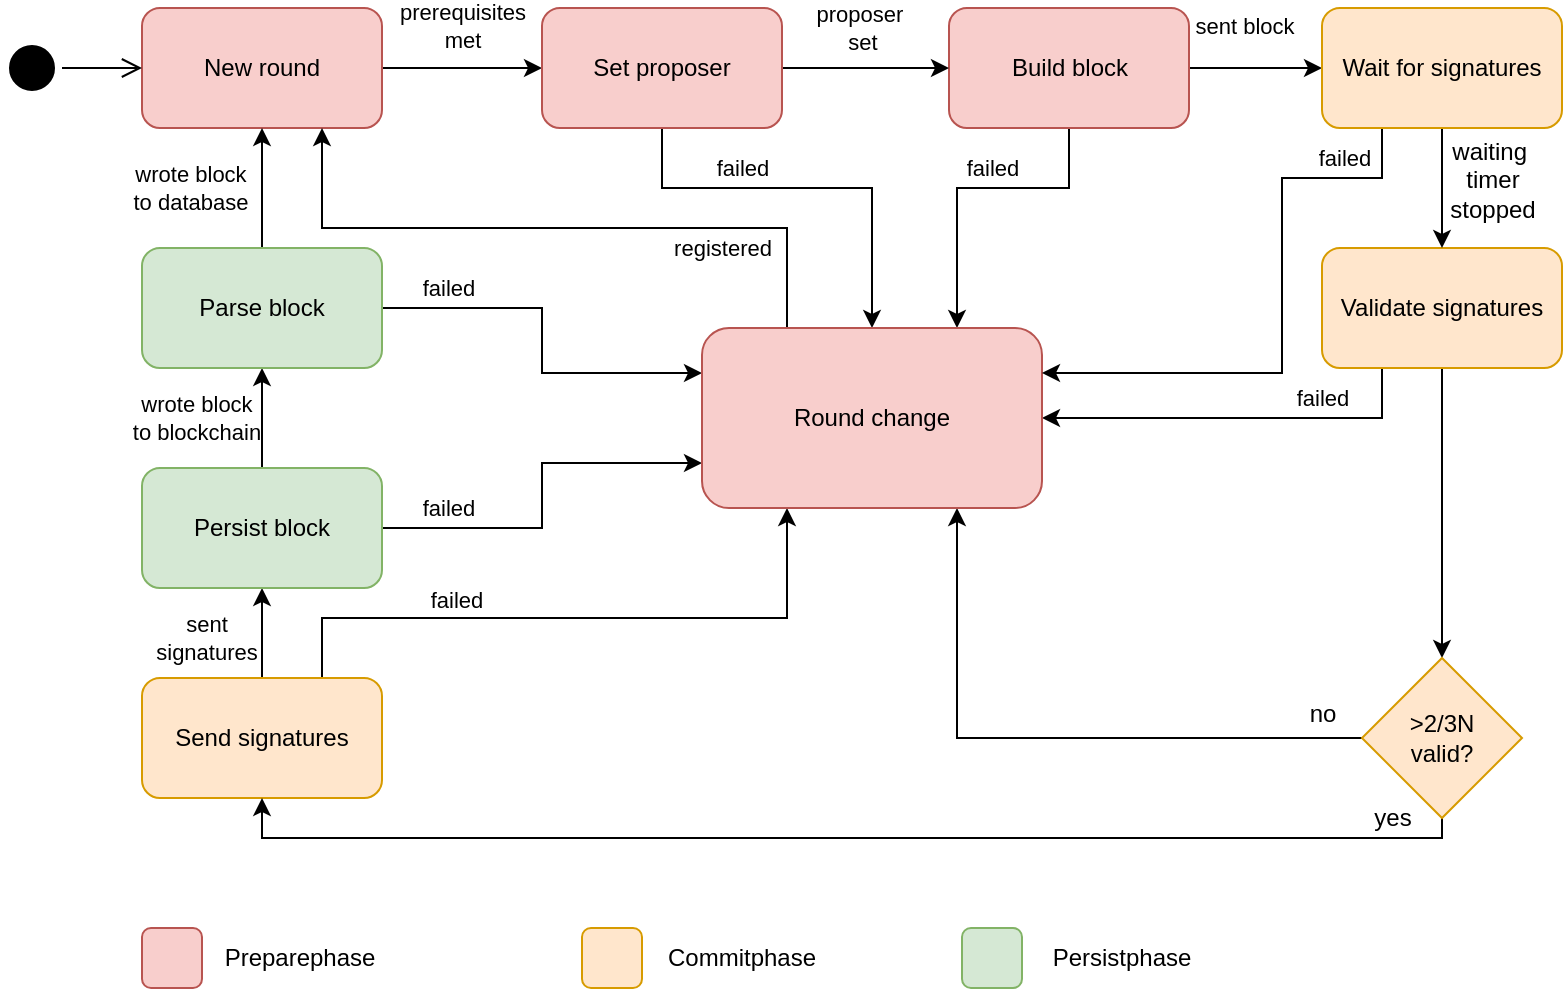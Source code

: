 <mxfile version="20.3.0" type="device"><diagram id="TG24ea2lMSy__KPiFOpt" name="Page-1"><mxGraphModel dx="1069" dy="643" grid="1" gridSize="10" guides="1" tooltips="1" connect="1" arrows="1" fold="1" page="1" pageScale="1" pageWidth="827" pageHeight="520" math="0" shadow="0"><root><mxCell id="0"/><mxCell id="1" parent="0"/><mxCell id="C-lVaV4RM1TJZUjSdMJg-53" style="edgeStyle=orthogonalEdgeStyle;rounded=0;orthogonalLoop=1;jettySize=auto;html=1;exitX=0.25;exitY=1;exitDx=0;exitDy=0;entryX=1;entryY=0.5;entryDx=0;entryDy=0;" parent="1" source="C-lVaV4RM1TJZUjSdMJg-2" target="C-lVaV4RM1TJZUjSdMJg-13" edge="1"><mxGeometry relative="1" as="geometry"><Array as="points"><mxPoint x="690" y="217"/></Array></mxGeometry></mxCell><mxCell id="57w1jY9QjkwX1Sj35wxV-5" value="&#10;&#10;&lt;span style=&quot;color: rgb(0, 0, 0); font-family: helvetica; font-size: 11px; font-style: normal; font-weight: 400; letter-spacing: normal; text-align: center; text-indent: 0px; text-transform: none; word-spacing: 0px; background-color: rgb(255, 255, 255); display: inline; float: none;&quot;&gt;failed&lt;/span&gt;&#10;&#10;" style="edgeLabel;html=1;align=center;verticalAlign=middle;resizable=0;points=[];labelBackgroundColor=none;" parent="C-lVaV4RM1TJZUjSdMJg-53" vertex="1" connectable="0"><mxGeometry x="-0.145" y="-2" relative="1" as="geometry"><mxPoint x="28" y="-8" as="offset"/></mxGeometry></mxCell><mxCell id="1nq190NLy6HF6OJCC-hj-21" style="edgeStyle=orthogonalEdgeStyle;rounded=0;orthogonalLoop=1;jettySize=auto;html=1;exitX=0.5;exitY=1;exitDx=0;exitDy=0;entryX=0.5;entryY=0;entryDx=0;entryDy=0;" parent="1" source="C-lVaV4RM1TJZUjSdMJg-2" target="C-lVaV4RM1TJZUjSdMJg-9" edge="1"><mxGeometry relative="1" as="geometry"/></mxCell><mxCell id="C-lVaV4RM1TJZUjSdMJg-2" value="Validate signatures" style="rounded=1;whiteSpace=wrap;html=1;fillColor=#ffe6cc;strokeColor=#d79b00;" parent="1" vertex="1"><mxGeometry x="660" y="132" width="120" height="60" as="geometry"/></mxCell><mxCell id="C-lVaV4RM1TJZUjSdMJg-24" style="edgeStyle=orthogonalEdgeStyle;rounded=0;orthogonalLoop=1;jettySize=auto;html=1;exitX=1;exitY=0.5;exitDx=0;exitDy=0;entryX=0;entryY=0.5;entryDx=0;entryDy=0;" parent="1" source="C-lVaV4RM1TJZUjSdMJg-3" target="1nq190NLy6HF6OJCC-hj-15" edge="1"><mxGeometry relative="1" as="geometry"><Array as="points"><mxPoint x="630" y="42"/><mxPoint x="630" y="42"/></Array></mxGeometry></mxCell><mxCell id="57w1jY9QjkwX1Sj35wxV-4" value="sent block" style="edgeLabel;html=1;align=center;verticalAlign=middle;resizable=0;points=[];labelBackgroundColor=none;" parent="C-lVaV4RM1TJZUjSdMJg-24" vertex="1" connectable="0"><mxGeometry x="-0.181" y="-1" relative="1" as="geometry"><mxPoint y="-22" as="offset"/></mxGeometry></mxCell><mxCell id="C-lVaV4RM1TJZUjSdMJg-55" style="edgeStyle=orthogonalEdgeStyle;rounded=0;orthogonalLoop=1;jettySize=auto;html=1;exitX=0.5;exitY=1;exitDx=0;exitDy=0;entryX=0.75;entryY=0;entryDx=0;entryDy=0;" parent="1" source="C-lVaV4RM1TJZUjSdMJg-3" target="C-lVaV4RM1TJZUjSdMJg-13" edge="1"><mxGeometry relative="1" as="geometry"><Array as="points"><mxPoint x="534" y="102"/><mxPoint x="478" y="102"/></Array></mxGeometry></mxCell><mxCell id="57w1jY9QjkwX1Sj35wxV-21" value="&#10;&#10;&lt;span style=&quot;color: rgb(0, 0, 0); font-family: helvetica; font-size: 11px; font-style: normal; font-weight: 400; letter-spacing: normal; text-align: center; text-indent: 0px; text-transform: none; word-spacing: 0px; background-color: rgb(255, 255, 255); display: inline; float: none;&quot;&gt;failed&lt;/span&gt;&#10;&#10;" style="edgeLabel;html=1;align=center;verticalAlign=middle;resizable=0;points=[];labelBackgroundColor=none;" parent="C-lVaV4RM1TJZUjSdMJg-55" vertex="1" connectable="0"><mxGeometry x="-0.092" y="-2" relative="1" as="geometry"><mxPoint x="2" y="-8" as="offset"/></mxGeometry></mxCell><mxCell id="C-lVaV4RM1TJZUjSdMJg-3" value="Build block" style="rounded=1;whiteSpace=wrap;html=1;fillColor=#f8cecc;strokeColor=#b85450;" parent="1" vertex="1"><mxGeometry x="473.5" y="12" width="120" height="60" as="geometry"/></mxCell><mxCell id="C-lVaV4RM1TJZUjSdMJg-21" style="edgeStyle=orthogonalEdgeStyle;rounded=0;orthogonalLoop=1;jettySize=auto;html=1;exitX=1;exitY=0.5;exitDx=0;exitDy=0;entryX=0;entryY=0.5;entryDx=0;entryDy=0;" parent="1" source="C-lVaV4RM1TJZUjSdMJg-4" target="C-lVaV4RM1TJZUjSdMJg-5" edge="1"><mxGeometry relative="1" as="geometry"/></mxCell><mxCell id="57w1jY9QjkwX1Sj35wxV-1" value="prerequisites&lt;br&gt;met" style="edgeLabel;html=1;align=center;verticalAlign=middle;resizable=0;points=[];" parent="C-lVaV4RM1TJZUjSdMJg-21" vertex="1" connectable="0"><mxGeometry x="0.296" relative="1" as="geometry"><mxPoint x="-12" y="-21" as="offset"/></mxGeometry></mxCell><mxCell id="C-lVaV4RM1TJZUjSdMJg-4" value="New round" style="rounded=1;whiteSpace=wrap;html=1;fillColor=#f8cecc;strokeColor=#b85450;" parent="1" vertex="1"><mxGeometry x="70" y="12" width="120" height="60" as="geometry"/></mxCell><mxCell id="C-lVaV4RM1TJZUjSdMJg-23" style="edgeStyle=orthogonalEdgeStyle;rounded=0;orthogonalLoop=1;jettySize=auto;html=1;exitX=1;exitY=0.5;exitDx=0;exitDy=0;" parent="1" source="C-lVaV4RM1TJZUjSdMJg-5" target="C-lVaV4RM1TJZUjSdMJg-3" edge="1"><mxGeometry relative="1" as="geometry"/></mxCell><mxCell id="57w1jY9QjkwX1Sj35wxV-2" value="proposer&amp;nbsp;&lt;br&gt;set" style="edgeLabel;html=1;align=center;verticalAlign=middle;resizable=0;points=[];" parent="C-lVaV4RM1TJZUjSdMJg-23" vertex="1" connectable="0"><mxGeometry x="0.174" relative="1" as="geometry"><mxPoint x="-9" y="-20" as="offset"/></mxGeometry></mxCell><mxCell id="C-lVaV4RM1TJZUjSdMJg-56" style="edgeStyle=orthogonalEdgeStyle;rounded=0;orthogonalLoop=1;jettySize=auto;html=1;exitX=0.5;exitY=1;exitDx=0;exitDy=0;entryX=0.5;entryY=0;entryDx=0;entryDy=0;" parent="1" source="C-lVaV4RM1TJZUjSdMJg-5" target="C-lVaV4RM1TJZUjSdMJg-13" edge="1"><mxGeometry relative="1" as="geometry"><Array as="points"><mxPoint x="330" y="102"/><mxPoint x="435" y="102"/></Array></mxGeometry></mxCell><mxCell id="57w1jY9QjkwX1Sj35wxV-20" value="failed" style="edgeLabel;html=1;align=center;verticalAlign=middle;resizable=0;points=[];" parent="C-lVaV4RM1TJZUjSdMJg-56" vertex="1" connectable="0"><mxGeometry x="-0.318" y="2" relative="1" as="geometry"><mxPoint y="-8" as="offset"/></mxGeometry></mxCell><mxCell id="C-lVaV4RM1TJZUjSdMJg-5" value="Set proposer" style="rounded=1;whiteSpace=wrap;html=1;fillColor=#f8cecc;strokeColor=#b85450;" parent="1" vertex="1"><mxGeometry x="270" y="12" width="120" height="60" as="geometry"/></mxCell><mxCell id="1nq190NLy6HF6OJCC-hj-25" style="edgeStyle=orthogonalEdgeStyle;rounded=0;orthogonalLoop=1;jettySize=auto;html=1;exitX=0.5;exitY=0;exitDx=0;exitDy=0;entryX=0.5;entryY=1;entryDx=0;entryDy=0;" parent="1" source="C-lVaV4RM1TJZUjSdMJg-7" target="C-lVaV4RM1TJZUjSdMJg-11" edge="1"><mxGeometry relative="1" as="geometry"/></mxCell><mxCell id="1nq190NLy6HF6OJCC-hj-27" style="edgeStyle=orthogonalEdgeStyle;rounded=0;orthogonalLoop=1;jettySize=auto;html=1;exitX=0.75;exitY=0;exitDx=0;exitDy=0;entryX=0.25;entryY=1;entryDx=0;entryDy=0;" parent="1" source="C-lVaV4RM1TJZUjSdMJg-7" target="C-lVaV4RM1TJZUjSdMJg-13" edge="1"><mxGeometry relative="1" as="geometry"><Array as="points"><mxPoint x="160" y="317"/><mxPoint x="393" y="317"/></Array></mxGeometry></mxCell><mxCell id="1nq190NLy6HF6OJCC-hj-30" value="&#10;&#10;&lt;span style=&quot;color: rgb(0, 0, 0); font-family: helvetica; font-size: 11px; font-style: normal; font-weight: 400; letter-spacing: normal; text-align: center; text-indent: 0px; text-transform: none; word-spacing: 0px; background-color: rgb(255, 255, 255); display: inline; float: none;&quot;&gt;failed&lt;/span&gt;&#10;&#10;" style="edgeLabel;html=1;align=center;verticalAlign=middle;resizable=0;points=[];labelBackgroundColor=none;" parent="1nq190NLy6HF6OJCC-hj-27" vertex="1" connectable="0"><mxGeometry x="-0.274" y="4" relative="1" as="geometry"><mxPoint x="-19" y="-5" as="offset"/></mxGeometry></mxCell><mxCell id="C-lVaV4RM1TJZUjSdMJg-7" value="Send signatures" style="rounded=1;whiteSpace=wrap;html=1;fillColor=#ffe6cc;strokeColor=#d79b00;" parent="1" vertex="1"><mxGeometry x="70" y="347" width="120" height="60" as="geometry"/></mxCell><mxCell id="1nq190NLy6HF6OJCC-hj-9" style="edgeStyle=orthogonalEdgeStyle;rounded=0;orthogonalLoop=1;jettySize=auto;html=1;exitX=0;exitY=0.5;exitDx=0;exitDy=0;entryX=0.75;entryY=1;entryDx=0;entryDy=0;" parent="1" source="C-lVaV4RM1TJZUjSdMJg-9" target="C-lVaV4RM1TJZUjSdMJg-13" edge="1"><mxGeometry relative="1" as="geometry"><mxPoint x="578.5" y="377" as="targetPoint"/></mxGeometry></mxCell><mxCell id="1nq190NLy6HF6OJCC-hj-19" style="edgeStyle=orthogonalEdgeStyle;rounded=0;orthogonalLoop=1;jettySize=auto;html=1;exitX=0.5;exitY=1;exitDx=0;exitDy=0;entryX=0.5;entryY=1;entryDx=0;entryDy=0;" parent="1" source="C-lVaV4RM1TJZUjSdMJg-9" target="C-lVaV4RM1TJZUjSdMJg-7" edge="1"><mxGeometry relative="1" as="geometry"><Array as="points"><mxPoint x="720" y="427"/><mxPoint x="130" y="427"/></Array><mxPoint x="375" y="377" as="targetPoint"/></mxGeometry></mxCell><mxCell id="C-lVaV4RM1TJZUjSdMJg-9" value="&amp;gt;2/3N&lt;br&gt;valid?" style="rhombus;whiteSpace=wrap;html=1;fillColor=#ffe6cc;strokeColor=#d79b00;" parent="1" vertex="1"><mxGeometry x="680" y="337" width="80" height="80" as="geometry"/></mxCell><mxCell id="C-lVaV4RM1TJZUjSdMJg-34" style="edgeStyle=orthogonalEdgeStyle;rounded=0;orthogonalLoop=1;jettySize=auto;html=1;exitX=0.5;exitY=0;exitDx=0;exitDy=0;entryX=0.5;entryY=1;entryDx=0;entryDy=0;" parent="1" source="C-lVaV4RM1TJZUjSdMJg-11" target="C-lVaV4RM1TJZUjSdMJg-12" edge="1"><mxGeometry relative="1" as="geometry"/></mxCell><mxCell id="57w1jY9QjkwX1Sj35wxV-17" value="wrote block&lt;br&gt;to blockchain" style="edgeLabel;html=1;align=center;verticalAlign=middle;resizable=0;points=[];labelBackgroundColor=none;" parent="C-lVaV4RM1TJZUjSdMJg-34" vertex="1" connectable="0"><mxGeometry x="-0.229" y="2" relative="1" as="geometry"><mxPoint x="-31" y="-6" as="offset"/></mxGeometry></mxCell><mxCell id="C-lVaV4RM1TJZUjSdMJg-47" style="edgeStyle=orthogonalEdgeStyle;rounded=0;orthogonalLoop=1;jettySize=auto;html=1;exitX=1;exitY=0.5;exitDx=0;exitDy=0;entryX=0;entryY=0.75;entryDx=0;entryDy=0;" parent="1" source="C-lVaV4RM1TJZUjSdMJg-11" target="C-lVaV4RM1TJZUjSdMJg-13" edge="1"><mxGeometry relative="1" as="geometry"/></mxCell><mxCell id="57w1jY9QjkwX1Sj35wxV-16" value="&#10;&#10;&lt;span style=&quot;color: rgb(0, 0, 0); font-family: helvetica; font-size: 11px; font-style: normal; font-weight: 400; letter-spacing: normal; text-align: center; text-indent: 0px; text-transform: none; word-spacing: 0px; background-color: rgb(255, 255, 255); display: inline; float: none;&quot;&gt;failed&lt;/span&gt;&#10;&#10;" style="edgeLabel;html=1;align=center;verticalAlign=middle;resizable=0;points=[];labelBackgroundColor=none;" parent="C-lVaV4RM1TJZUjSdMJg-47" vertex="1" connectable="0"><mxGeometry x="-0.657" y="1" relative="1" as="geometry"><mxPoint y="-9" as="offset"/></mxGeometry></mxCell><mxCell id="C-lVaV4RM1TJZUjSdMJg-11" value="Persist block" style="rounded=1;whiteSpace=wrap;html=1;fillColor=#d5e8d4;strokeColor=#82b366;" parent="1" vertex="1"><mxGeometry x="70" y="242" width="120" height="60" as="geometry"/></mxCell><mxCell id="C-lVaV4RM1TJZUjSdMJg-35" style="edgeStyle=orthogonalEdgeStyle;rounded=0;orthogonalLoop=1;jettySize=auto;html=1;exitX=0.5;exitY=0;exitDx=0;exitDy=0;entryX=0.5;entryY=1;entryDx=0;entryDy=0;" parent="1" source="C-lVaV4RM1TJZUjSdMJg-12" target="C-lVaV4RM1TJZUjSdMJg-4" edge="1"><mxGeometry relative="1" as="geometry"/></mxCell><mxCell id="C-lVaV4RM1TJZUjSdMJg-48" style="edgeStyle=orthogonalEdgeStyle;rounded=0;orthogonalLoop=1;jettySize=auto;html=1;exitX=1;exitY=0.5;exitDx=0;exitDy=0;entryX=0;entryY=0.25;entryDx=0;entryDy=0;" parent="1" source="C-lVaV4RM1TJZUjSdMJg-12" target="C-lVaV4RM1TJZUjSdMJg-13" edge="1"><mxGeometry relative="1" as="geometry"/></mxCell><mxCell id="57w1jY9QjkwX1Sj35wxV-19" value="&#10;&#10;&lt;span style=&quot;color: rgb(0, 0, 0); font-family: helvetica; font-size: 11px; font-style: normal; font-weight: 400; letter-spacing: normal; text-align: center; text-indent: 0px; text-transform: none; word-spacing: 0px; background-color: rgb(255, 255, 255); display: inline; float: none;&quot;&gt;failed&lt;/span&gt;&#10;&#10;" style="edgeLabel;html=1;align=center;verticalAlign=middle;resizable=0;points=[];labelBackgroundColor=none;" parent="C-lVaV4RM1TJZUjSdMJg-48" vertex="1" connectable="0"><mxGeometry x="-0.663" relative="1" as="geometry"><mxPoint y="-10" as="offset"/></mxGeometry></mxCell><mxCell id="C-lVaV4RM1TJZUjSdMJg-12" value="Parse block" style="rounded=1;whiteSpace=wrap;html=1;fillColor=#d5e8d4;strokeColor=#82b366;" parent="1" vertex="1"><mxGeometry x="70" y="132" width="120" height="60" as="geometry"/></mxCell><mxCell id="C-lVaV4RM1TJZUjSdMJg-50" style="edgeStyle=orthogonalEdgeStyle;rounded=0;orthogonalLoop=1;jettySize=auto;html=1;exitX=0.25;exitY=0;exitDx=0;exitDy=0;entryX=0.75;entryY=1;entryDx=0;entryDy=0;" parent="1" source="C-lVaV4RM1TJZUjSdMJg-13" target="C-lVaV4RM1TJZUjSdMJg-4" edge="1"><mxGeometry relative="1" as="geometry"><Array as="points"><mxPoint x="393" y="122"/><mxPoint x="160" y="122"/></Array></mxGeometry></mxCell><mxCell id="1nq190NLy6HF6OJCC-hj-32" value="registered" style="edgeLabel;html=1;align=center;verticalAlign=middle;resizable=0;points=[];labelBackgroundColor=none;" parent="C-lVaV4RM1TJZUjSdMJg-50" vertex="1" connectable="0"><mxGeometry x="0.217" y="2" relative="1" as="geometry"><mxPoint x="120" y="8" as="offset"/></mxGeometry></mxCell><mxCell id="C-lVaV4RM1TJZUjSdMJg-13" value="Round change" style="rounded=1;whiteSpace=wrap;html=1;fillColor=#f8cecc;strokeColor=#b85450;" parent="1" vertex="1"><mxGeometry x="350" y="172" width="170" height="90" as="geometry"/></mxCell><mxCell id="C-lVaV4RM1TJZUjSdMJg-14" value="" style="rounded=1;whiteSpace=wrap;html=1;fillColor=#f8cecc;strokeColor=#b85450;" parent="1" vertex="1"><mxGeometry x="70" y="472" width="30" height="30" as="geometry"/></mxCell><mxCell id="C-lVaV4RM1TJZUjSdMJg-15" value="" style="rounded=1;whiteSpace=wrap;html=1;fillColor=#ffe6cc;strokeColor=#d79b00;" parent="1" vertex="1"><mxGeometry x="290" y="472" width="30" height="30" as="geometry"/></mxCell><mxCell id="C-lVaV4RM1TJZUjSdMJg-17" value="Preparephase" style="text;html=1;strokeColor=none;fillColor=none;align=center;verticalAlign=middle;whiteSpace=wrap;rounded=0;" parent="1" vertex="1"><mxGeometry x="129" y="477" width="40" height="20" as="geometry"/></mxCell><mxCell id="C-lVaV4RM1TJZUjSdMJg-18" value="Commitphase" style="text;html=1;strokeColor=none;fillColor=none;align=center;verticalAlign=middle;whiteSpace=wrap;rounded=0;" parent="1" vertex="1"><mxGeometry x="350" y="477" width="40" height="20" as="geometry"/></mxCell><mxCell id="C-lVaV4RM1TJZUjSdMJg-19" value="Persistphase" style="text;html=1;strokeColor=none;fillColor=none;align=center;verticalAlign=middle;whiteSpace=wrap;rounded=0;" parent="1" vertex="1"><mxGeometry x="540" y="477" width="40" height="20" as="geometry"/></mxCell><mxCell id="C-lVaV4RM1TJZUjSdMJg-20" value="" style="rounded=1;whiteSpace=wrap;html=1;fillColor=#d5e8d4;strokeColor=#82b366;" parent="1" vertex="1"><mxGeometry x="480" y="472" width="30" height="30" as="geometry"/></mxCell><mxCell id="57w1jY9QjkwX1Sj35wxV-23" value="" style="ellipse;html=1;shape=startState;fillColor=#000000;labelBackgroundColor=none;" parent="1" vertex="1"><mxGeometry y="27" width="30" height="30" as="geometry"/></mxCell><mxCell id="57w1jY9QjkwX1Sj35wxV-24" value="" style="edgeStyle=orthogonalEdgeStyle;html=1;verticalAlign=bottom;endArrow=open;endSize=8;entryX=0;entryY=0.5;entryDx=0;entryDy=0;" parent="1" source="57w1jY9QjkwX1Sj35wxV-23" target="C-lVaV4RM1TJZUjSdMJg-4" edge="1"><mxGeometry relative="1" as="geometry"><mxPoint x="15" y="117" as="targetPoint"/></mxGeometry></mxCell><mxCell id="1nq190NLy6HF6OJCC-hj-4" value="no" style="text;html=1;align=center;verticalAlign=middle;resizable=0;points=[];autosize=1;strokeColor=none;" parent="1" vertex="1"><mxGeometry x="645" y="354.5" width="30" height="20" as="geometry"/></mxCell><mxCell id="1nq190NLy6HF6OJCC-hj-7" value="yes" style="text;html=1;align=center;verticalAlign=middle;resizable=0;points=[];autosize=1;strokeColor=none;" parent="1" vertex="1"><mxGeometry x="680" y="407" width="30" height="20" as="geometry"/></mxCell><mxCell id="1nq190NLy6HF6OJCC-hj-17" style="edgeStyle=orthogonalEdgeStyle;rounded=0;orthogonalLoop=1;jettySize=auto;html=1;exitX=0.5;exitY=1;exitDx=0;exitDy=0;entryX=0.5;entryY=0;entryDx=0;entryDy=0;" parent="1" source="1nq190NLy6HF6OJCC-hj-15" target="C-lVaV4RM1TJZUjSdMJg-2" edge="1"><mxGeometry relative="1" as="geometry"><Array as="points"><mxPoint x="720" y="117"/><mxPoint x="720" y="117"/></Array></mxGeometry></mxCell><mxCell id="1nq190NLy6HF6OJCC-hj-26" style="edgeStyle=orthogonalEdgeStyle;rounded=0;orthogonalLoop=1;jettySize=auto;html=1;exitX=0.25;exitY=1;exitDx=0;exitDy=0;entryX=1;entryY=0.25;entryDx=0;entryDy=0;" parent="1" source="1nq190NLy6HF6OJCC-hj-15" target="C-lVaV4RM1TJZUjSdMJg-13" edge="1"><mxGeometry relative="1" as="geometry"><Array as="points"><mxPoint x="690" y="97"/><mxPoint x="640" y="97"/><mxPoint x="640" y="195"/></Array></mxGeometry></mxCell><mxCell id="1nq190NLy6HF6OJCC-hj-33" value="&#10;&#10;&lt;span style=&quot;color: rgb(0, 0, 0); font-family: helvetica; font-size: 11px; font-style: normal; font-weight: 400; letter-spacing: normal; text-align: center; text-indent: 0px; text-transform: none; word-spacing: 0px; background-color: rgb(255, 255, 255); display: inline; float: none;&quot;&gt;failed&lt;/span&gt;&#10;&#10;" style="edgeLabel;html=1;align=center;verticalAlign=middle;resizable=0;points=[];labelBackgroundColor=none;" parent="1nq190NLy6HF6OJCC-hj-26" vertex="1" connectable="0"><mxGeometry x="-0.793" y="2" relative="1" as="geometry"><mxPoint x="-14" y="-12" as="offset"/></mxGeometry></mxCell><mxCell id="1nq190NLy6HF6OJCC-hj-15" value="Wait for signatures" style="rounded=1;whiteSpace=wrap;html=1;fillColor=#ffe6cc;strokeColor=#d79b00;" parent="1" vertex="1"><mxGeometry x="660" y="12" width="120" height="60" as="geometry"/></mxCell><mxCell id="1nq190NLy6HF6OJCC-hj-18" value="waiting&amp;nbsp;&lt;br&gt;timer&lt;br&gt;stopped" style="text;html=1;align=center;verticalAlign=middle;resizable=0;points=[];autosize=1;strokeColor=none;" parent="1" vertex="1"><mxGeometry x="715" y="73" width="60" height="50" as="geometry"/></mxCell><mxCell id="1nq190NLy6HF6OJCC-hj-28" value="wrote block&lt;br&gt;to database" style="edgeLabel;html=1;align=center;verticalAlign=middle;resizable=0;points=[];labelBackgroundColor=none;" parent="1" vertex="1" connectable="0"><mxGeometry x="100" y="81.996" as="geometry"><mxPoint x="-6" y="20" as="offset"/></mxGeometry></mxCell><mxCell id="1nq190NLy6HF6OJCC-hj-29" value="sent&lt;br&gt;signatures" style="edgeLabel;html=1;align=center;verticalAlign=middle;resizable=0;points=[];labelBackgroundColor=none;" parent="1" vertex="1" connectable="0"><mxGeometry x="104" y="316.496" as="geometry"><mxPoint x="-2" y="10" as="offset"/></mxGeometry></mxCell></root></mxGraphModel></diagram></mxfile>
